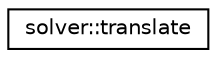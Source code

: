 digraph "Graphical Class Hierarchy"
{
 // LATEX_PDF_SIZE
  edge [fontname="Helvetica",fontsize="10",labelfontname="Helvetica",labelfontsize="10"];
  node [fontname="Helvetica",fontsize="10",shape=record];
  rankdir="LR";
  Node0 [label="solver::translate",height=0.2,width=0.4,color="black", fillcolor="white", style="filled",URL="$structz3_1_1solver_1_1translate.html",tooltip=" "];
}
